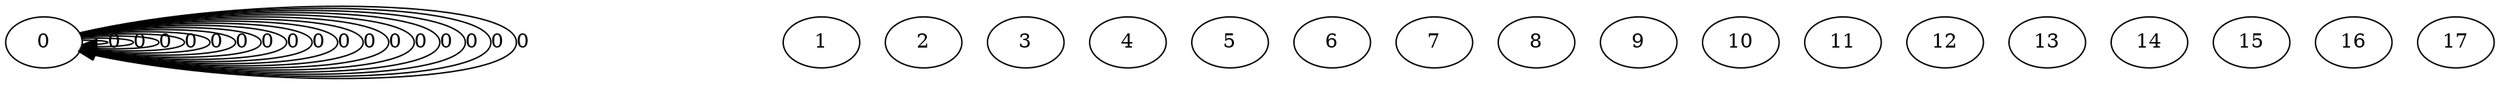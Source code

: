 digraph G {
0[label=0];
1[label=1];
2[label=2];
3[label=3];
4[label=4];
5[label=5];
6[label=6];
7[label=7];
8[label=8];
9[label=9];
10[label=10];
11[label=11];
12[label=12];
13[label=13];
14[label=14];
15[label=15];
16[label=16];
17[label=17];
0->0 [label=0];
0->0 [label=0];
0->0 [label=0];
0->0 [label=0];
0->0 [label=0];
0->0 [label=0];
0->0 [label=0];
0->0 [label=0];
0->0 [label=0];
0->0 [label=0];
0->0 [label=0];
0->0 [label=0];
0->0 [label=0];
0->0 [label=0];
0->0 [label=0];
0->0 [label=0];
0->0 [label=0];
}
